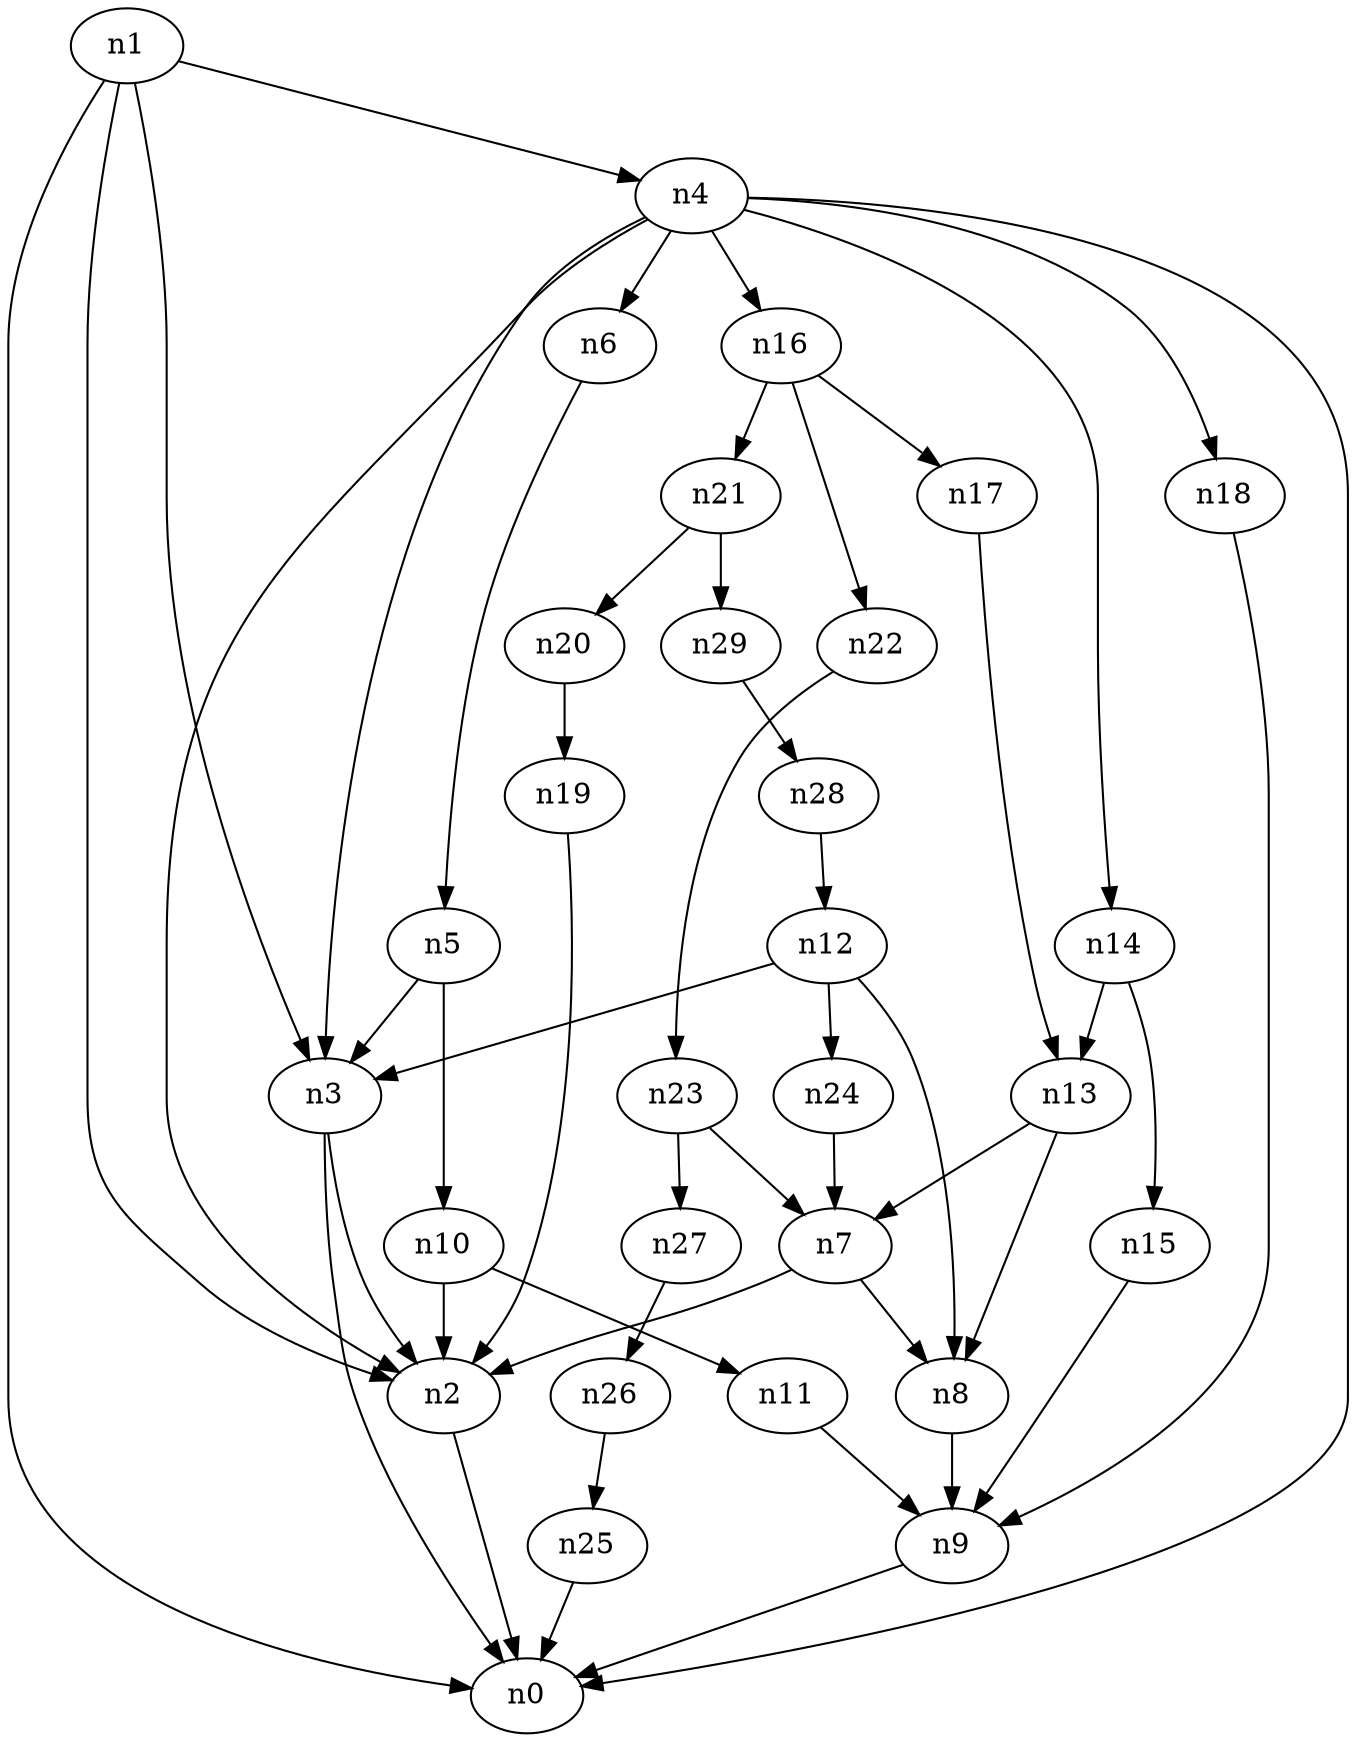 digraph G {
	n1 -> n0	 [_graphml_id=e0];
	n1 -> n2	 [_graphml_id=e1];
	n1 -> n3	 [_graphml_id=e6];
	n1 -> n4	 [_graphml_id=e9];
	n2 -> n0	 [_graphml_id=e5];
	n3 -> n0	 [_graphml_id=e8];
	n3 -> n2	 [_graphml_id=e2];
	n4 -> n0	 [_graphml_id=e4];
	n4 -> n2	 [_graphml_id=e7];
	n4 -> n3	 [_graphml_id=e3];
	n4 -> n6	 [_graphml_id=e12];
	n4 -> n14	 [_graphml_id=e42];
	n4 -> n16	 [_graphml_id=e27];
	n4 -> n18	 [_graphml_id=e31];
	n5 -> n3	 [_graphml_id=e10];
	n5 -> n10	 [_graphml_id=e22];
	n6 -> n5	 [_graphml_id=e11];
	n7 -> n2	 [_graphml_id=e13];
	n7 -> n8	 [_graphml_id=e14];
	n8 -> n9	 [_graphml_id=e15];
	n9 -> n0	 [_graphml_id=e16];
	n10 -> n2	 [_graphml_id=e17];
	n10 -> n11	 [_graphml_id=e18];
	n11 -> n9	 [_graphml_id=e19];
	n12 -> n3	 [_graphml_id=e20];
	n12 -> n8	 [_graphml_id=e21];
	n12 -> n24	 [_graphml_id=e41];
	n13 -> n7	 [_graphml_id=e23];
	n13 -> n8	 [_graphml_id=e32];
	n14 -> n13	 [_graphml_id=e24];
	n14 -> n15	 [_graphml_id=e25];
	n15 -> n9	 [_graphml_id=e26];
	n16 -> n17	 [_graphml_id=e28];
	n16 -> n21	 [_graphml_id=e36];
	n16 -> n22	 [_graphml_id=e37];
	n17 -> n13	 [_graphml_id=e29];
	n18 -> n9	 [_graphml_id=e30];
	n19 -> n2	 [_graphml_id=e33];
	n20 -> n19	 [_graphml_id=e34];
	n21 -> n20	 [_graphml_id=e35];
	n21 -> n29	 [_graphml_id=e49];
	n22 -> n23	 [_graphml_id=e38];
	n23 -> n7	 [_graphml_id=e39];
	n23 -> n27	 [_graphml_id=e46];
	n24 -> n7	 [_graphml_id=e40];
	n25 -> n0	 [_graphml_id=e43];
	n26 -> n25	 [_graphml_id=e44];
	n27 -> n26	 [_graphml_id=e45];
	n28 -> n12	 [_graphml_id=e47];
	n29 -> n28	 [_graphml_id=e48];
}
